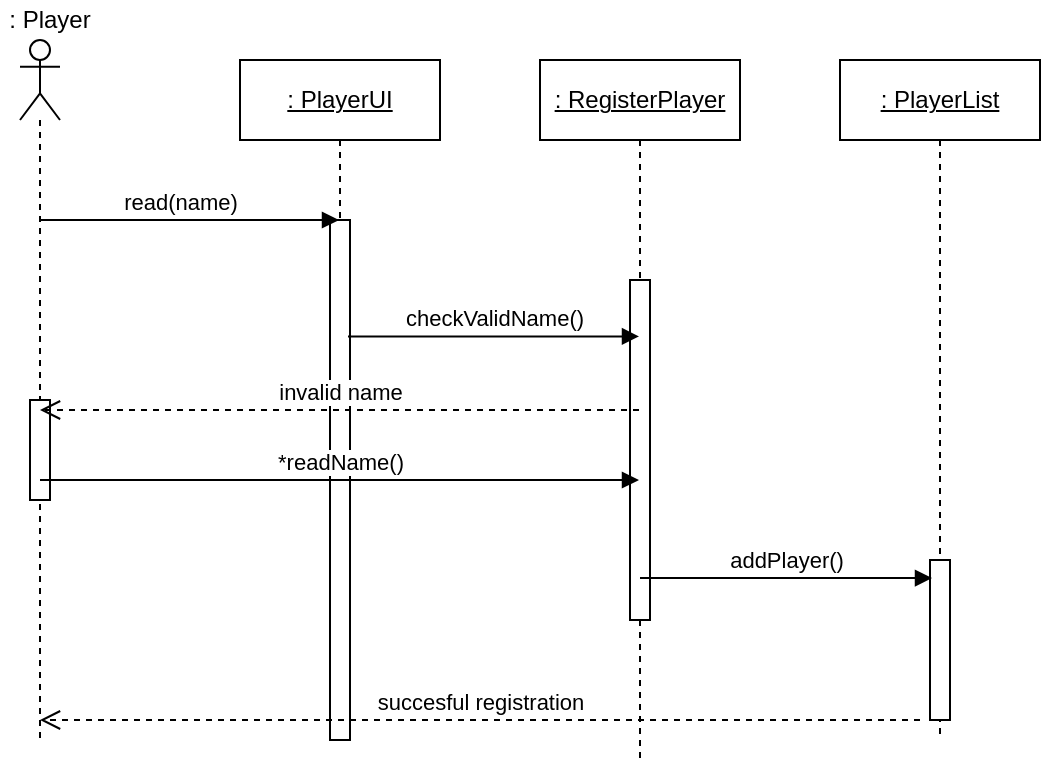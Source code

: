 <mxfile version="13.9.9" type="device"><diagram id="j-bJ1VgyX71OtbqdeDiF" name="Page-1"><mxGraphModel dx="786" dy="534" grid="1" gridSize="10" guides="1" tooltips="1" connect="1" arrows="1" fold="1" page="1" pageScale="1" pageWidth="827" pageHeight="1169" math="0" shadow="0"><root><mxCell id="0"/><mxCell id="1" parent="0"/><mxCell id="kO7lJf6v-H5tgHwFGQnV-8" value="" style="shape=umlLifeline;participant=umlActor;perimeter=lifelinePerimeter;whiteSpace=wrap;html=1;container=1;collapsible=0;recursiveResize=0;verticalAlign=top;spacingTop=36;outlineConnect=0;" parent="1" vertex="1"><mxGeometry x="40" y="30" width="20" height="350" as="geometry"/></mxCell><mxCell id="aadLDuLW7BX9VuOPabpg-4" value="" style="html=1;points=[];perimeter=orthogonalPerimeter;" parent="kO7lJf6v-H5tgHwFGQnV-8" vertex="1"><mxGeometry x="5" y="180" width="10" height="50" as="geometry"/></mxCell><mxCell id="kO7lJf6v-H5tgHwFGQnV-9" value="&lt;u&gt;: PlayerUI&lt;/u&gt;" style="shape=umlLifeline;perimeter=lifelinePerimeter;whiteSpace=wrap;html=1;container=1;collapsible=0;recursiveResize=0;outlineConnect=0;" parent="1" vertex="1"><mxGeometry x="150" y="40" width="100" height="340" as="geometry"/></mxCell><mxCell id="kO7lJf6v-H5tgHwFGQnV-11" value="" style="html=1;points=[];perimeter=orthogonalPerimeter;" parent="kO7lJf6v-H5tgHwFGQnV-9" vertex="1"><mxGeometry x="45" y="80" width="10" height="260" as="geometry"/></mxCell><mxCell id="kO7lJf6v-H5tgHwFGQnV-10" value="&lt;u&gt;: PlayerList&lt;/u&gt;" style="shape=umlLifeline;perimeter=lifelinePerimeter;whiteSpace=wrap;html=1;container=1;collapsible=0;recursiveResize=0;outlineConnect=0;" parent="1" vertex="1"><mxGeometry x="450" y="40" width="100" height="340" as="geometry"/></mxCell><mxCell id="kO7lJf6v-H5tgHwFGQnV-14" value="" style="html=1;points=[];perimeter=orthogonalPerimeter;" parent="kO7lJf6v-H5tgHwFGQnV-10" vertex="1"><mxGeometry x="45" y="250" width="10" height="80" as="geometry"/></mxCell><mxCell id="kO7lJf6v-H5tgHwFGQnV-12" value="read(name)" style="html=1;verticalAlign=bottom;endArrow=block;" parent="1" target="kO7lJf6v-H5tgHwFGQnV-9" edge="1"><mxGeometry x="-0.064" width="80" relative="1" as="geometry"><mxPoint x="50" y="120" as="sourcePoint"/><mxPoint x="130" y="120" as="targetPoint"/><mxPoint as="offset"/></mxGeometry></mxCell><mxCell id="kO7lJf6v-H5tgHwFGQnV-31" value=": Player" style="text;html=1;strokeColor=none;fillColor=none;align=center;verticalAlign=middle;whiteSpace=wrap;rounded=0;" parent="1" vertex="1"><mxGeometry x="30" y="10" width="50" height="20" as="geometry"/></mxCell><mxCell id="aadLDuLW7BX9VuOPabpg-7" value="&lt;u&gt;: RegisterPlayer&lt;/u&gt;" style="shape=umlLifeline;perimeter=lifelinePerimeter;whiteSpace=wrap;html=1;container=1;collapsible=0;recursiveResize=0;outlineConnect=0;" parent="1" vertex="1"><mxGeometry x="300" y="40" width="100" height="350" as="geometry"/></mxCell><mxCell id="aadLDuLW7BX9VuOPabpg-8" value="" style="html=1;points=[];perimeter=orthogonalPerimeter;" parent="aadLDuLW7BX9VuOPabpg-7" vertex="1"><mxGeometry x="45" y="110" width="10" height="170" as="geometry"/></mxCell><mxCell id="aadLDuLW7BX9VuOPabpg-10" value="checkValidName()" style="html=1;verticalAlign=bottom;endArrow=block;exitX=0.9;exitY=0.224;exitDx=0;exitDy=0;exitPerimeter=0;" parent="1" source="kO7lJf6v-H5tgHwFGQnV-11" target="aadLDuLW7BX9VuOPabpg-7" edge="1"><mxGeometry width="80" relative="1" as="geometry"><mxPoint x="220" y="180" as="sourcePoint"/><mxPoint x="300" y="180" as="targetPoint"/></mxGeometry></mxCell><mxCell id="aadLDuLW7BX9VuOPabpg-11" value="invalid name" style="html=1;verticalAlign=bottom;endArrow=open;dashed=1;endSize=8;" parent="1" source="aadLDuLW7BX9VuOPabpg-7" target="kO7lJf6v-H5tgHwFGQnV-8" edge="1"><mxGeometry relative="1" as="geometry"><mxPoint x="320" y="210" as="sourcePoint"/><mxPoint x="240" y="210" as="targetPoint"/></mxGeometry></mxCell><mxCell id="aadLDuLW7BX9VuOPabpg-12" value="*readName()" style="html=1;verticalAlign=bottom;endArrow=block;exitX=0.5;exitY=0.8;exitDx=0;exitDy=0;exitPerimeter=0;" parent="1" source="aadLDuLW7BX9VuOPabpg-4" target="aadLDuLW7BX9VuOPabpg-7" edge="1"><mxGeometry width="80" relative="1" as="geometry"><mxPoint x="60" y="250" as="sourcePoint"/><mxPoint x="140" y="250" as="targetPoint"/></mxGeometry></mxCell><mxCell id="aadLDuLW7BX9VuOPabpg-13" value="addPlayer()" style="html=1;verticalAlign=bottom;endArrow=block;entryX=0.1;entryY=0.113;entryDx=0;entryDy=0;entryPerimeter=0;" parent="1" source="aadLDuLW7BX9VuOPabpg-7" target="kO7lJf6v-H5tgHwFGQnV-14" edge="1"><mxGeometry width="80" relative="1" as="geometry"><mxPoint x="370" y="310" as="sourcePoint"/><mxPoint x="450" y="310" as="targetPoint"/></mxGeometry></mxCell><mxCell id="aadLDuLW7BX9VuOPabpg-14" value="succesful registration" style="html=1;verticalAlign=bottom;endArrow=open;dashed=1;endSize=8;" parent="1" target="kO7lJf6v-H5tgHwFGQnV-8" edge="1"><mxGeometry relative="1" as="geometry"><mxPoint x="490" y="370" as="sourcePoint"/><mxPoint x="410" y="370" as="targetPoint"/></mxGeometry></mxCell></root></mxGraphModel></diagram></mxfile>